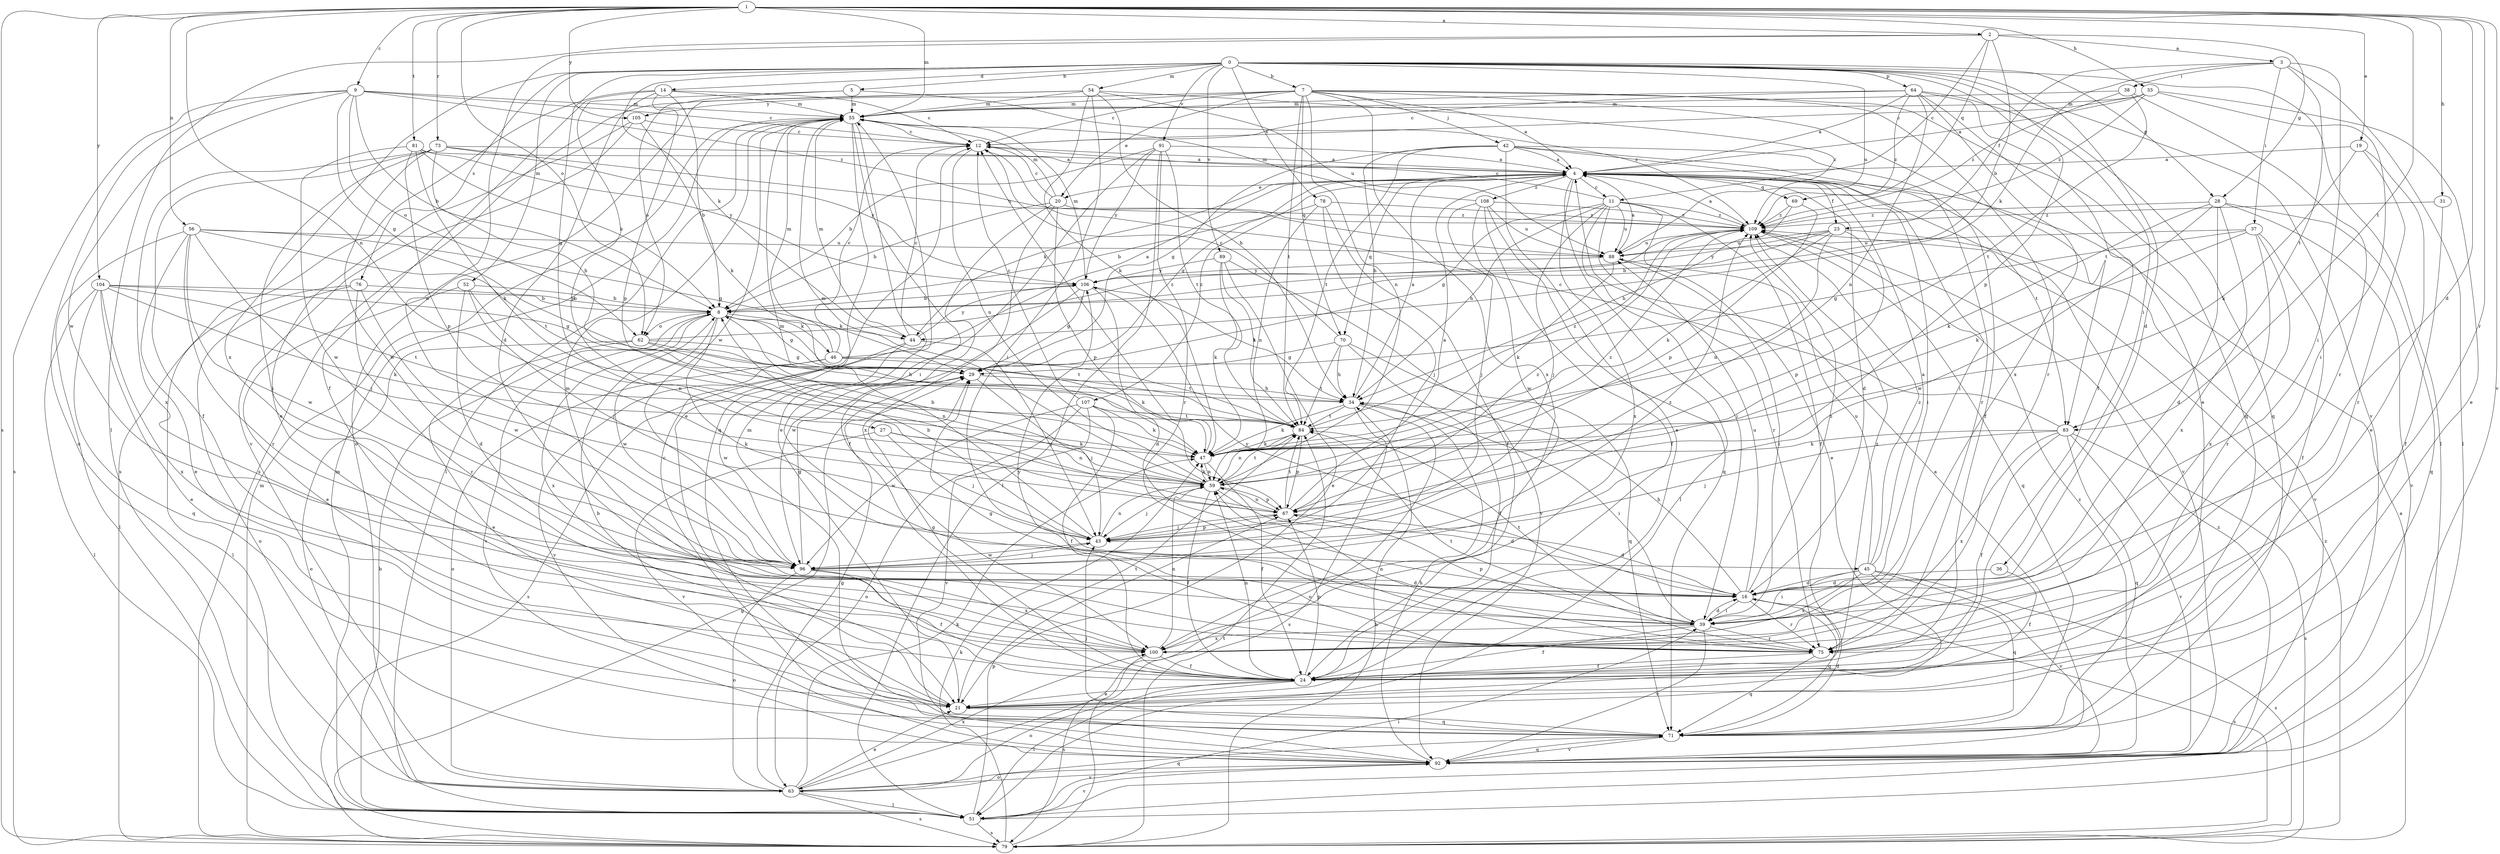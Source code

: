 strict digraph  {
0;
1;
2;
3;
4;
5;
7;
8;
9;
11;
12;
14;
16;
19;
20;
21;
23;
24;
27;
28;
29;
31;
33;
34;
36;
37;
38;
39;
42;
43;
44;
45;
46;
47;
51;
52;
54;
55;
56;
59;
62;
63;
64;
67;
69;
70;
71;
73;
75;
76;
78;
79;
81;
83;
84;
88;
89;
91;
92;
96;
100;
104;
105;
106;
107;
108;
109;
0 -> 5  [label=b];
0 -> 7  [label=b];
0 -> 14  [label=d];
0 -> 16  [label=d];
0 -> 27  [label=g];
0 -> 28  [label=g];
0 -> 36  [label=i];
0 -> 44  [label=k];
0 -> 51  [label=l];
0 -> 52  [label=m];
0 -> 54  [label=m];
0 -> 64  [label=p];
0 -> 67  [label=p];
0 -> 76  [label=s];
0 -> 78  [label=s];
0 -> 88  [label=u];
0 -> 89  [label=v];
0 -> 91  [label=v];
0 -> 92  [label=v];
0 -> 100  [label=x];
1 -> 2  [label=a];
1 -> 9  [label=c];
1 -> 16  [label=d];
1 -> 19  [label=e];
1 -> 31  [label=h];
1 -> 33  [label=h];
1 -> 55  [label=m];
1 -> 56  [label=n];
1 -> 59  [label=n];
1 -> 62  [label=o];
1 -> 73  [label=r];
1 -> 75  [label=r];
1 -> 79  [label=s];
1 -> 81  [label=t];
1 -> 83  [label=t];
1 -> 92  [label=v];
1 -> 104  [label=y];
1 -> 105  [label=y];
2 -> 3  [label=a];
2 -> 8  [label=b];
2 -> 11  [label=c];
2 -> 28  [label=g];
2 -> 51  [label=l];
2 -> 69  [label=q];
2 -> 96  [label=w];
3 -> 23  [label=f];
3 -> 37  [label=i];
3 -> 38  [label=i];
3 -> 39  [label=i];
3 -> 44  [label=k];
3 -> 51  [label=l];
3 -> 83  [label=t];
4 -> 11  [label=c];
4 -> 16  [label=d];
4 -> 20  [label=e];
4 -> 23  [label=f];
4 -> 29  [label=g];
4 -> 39  [label=i];
4 -> 44  [label=k];
4 -> 51  [label=l];
4 -> 69  [label=q];
4 -> 70  [label=q];
4 -> 83  [label=t];
4 -> 92  [label=v];
4 -> 100  [label=x];
4 -> 107  [label=z];
4 -> 108  [label=z];
5 -> 55  [label=m];
5 -> 62  [label=o];
5 -> 67  [label=p];
5 -> 109  [label=z];
7 -> 4  [label=a];
7 -> 12  [label=c];
7 -> 20  [label=e];
7 -> 42  [label=j];
7 -> 55  [label=m];
7 -> 59  [label=n];
7 -> 70  [label=q];
7 -> 71  [label=q];
7 -> 75  [label=r];
7 -> 83  [label=t];
7 -> 84  [label=t];
7 -> 100  [label=x];
7 -> 105  [label=y];
8 -> 29  [label=g];
8 -> 44  [label=k];
8 -> 45  [label=k];
8 -> 46  [label=k];
8 -> 62  [label=o];
8 -> 84  [label=t];
8 -> 92  [label=v];
8 -> 96  [label=w];
8 -> 100  [label=x];
9 -> 8  [label=b];
9 -> 12  [label=c];
9 -> 29  [label=g];
9 -> 55  [label=m];
9 -> 62  [label=o];
9 -> 63  [label=o];
9 -> 79  [label=s];
9 -> 96  [label=w];
9 -> 109  [label=z];
11 -> 12  [label=c];
11 -> 21  [label=e];
11 -> 24  [label=f];
11 -> 29  [label=g];
11 -> 34  [label=h];
11 -> 39  [label=i];
11 -> 43  [label=j];
11 -> 75  [label=r];
11 -> 88  [label=u];
11 -> 109  [label=z];
12 -> 4  [label=a];
12 -> 59  [label=n];
14 -> 12  [label=c];
14 -> 16  [label=d];
14 -> 24  [label=f];
14 -> 47  [label=k];
14 -> 55  [label=m];
14 -> 67  [label=p];
14 -> 79  [label=s];
16 -> 34  [label=h];
16 -> 39  [label=i];
16 -> 71  [label=q];
16 -> 75  [label=r];
16 -> 79  [label=s];
16 -> 88  [label=u];
16 -> 106  [label=y];
16 -> 109  [label=z];
19 -> 4  [label=a];
19 -> 21  [label=e];
19 -> 47  [label=k];
19 -> 75  [label=r];
20 -> 8  [label=b];
20 -> 12  [label=c];
20 -> 24  [label=f];
20 -> 55  [label=m];
20 -> 67  [label=p];
20 -> 100  [label=x];
20 -> 109  [label=z];
21 -> 8  [label=b];
21 -> 71  [label=q];
21 -> 84  [label=t];
23 -> 8  [label=b];
23 -> 47  [label=k];
23 -> 59  [label=n];
23 -> 67  [label=p];
23 -> 88  [label=u];
23 -> 92  [label=v];
23 -> 106  [label=y];
24 -> 21  [label=e];
24 -> 29  [label=g];
24 -> 51  [label=l];
24 -> 59  [label=n];
24 -> 63  [label=o];
24 -> 67  [label=p];
27 -> 43  [label=j];
27 -> 47  [label=k];
27 -> 59  [label=n];
27 -> 92  [label=v];
28 -> 16  [label=d];
28 -> 47  [label=k];
28 -> 71  [label=q];
28 -> 92  [label=v];
28 -> 96  [label=w];
28 -> 100  [label=x];
28 -> 109  [label=z];
29 -> 34  [label=h];
29 -> 43  [label=j];
31 -> 24  [label=f];
31 -> 109  [label=z];
33 -> 4  [label=a];
33 -> 12  [label=c];
33 -> 21  [label=e];
33 -> 39  [label=i];
33 -> 55  [label=m];
33 -> 109  [label=z];
34 -> 4  [label=a];
34 -> 39  [label=i];
34 -> 47  [label=k];
34 -> 63  [label=o];
34 -> 79  [label=s];
34 -> 84  [label=t];
36 -> 16  [label=d];
36 -> 24  [label=f];
37 -> 24  [label=f];
37 -> 29  [label=g];
37 -> 47  [label=k];
37 -> 75  [label=r];
37 -> 88  [label=u];
37 -> 100  [label=x];
38 -> 55  [label=m];
38 -> 75  [label=r];
38 -> 84  [label=t];
38 -> 109  [label=z];
39 -> 16  [label=d];
39 -> 24  [label=f];
39 -> 67  [label=p];
39 -> 75  [label=r];
39 -> 84  [label=t];
39 -> 92  [label=v];
39 -> 100  [label=x];
42 -> 4  [label=a];
42 -> 21  [label=e];
42 -> 24  [label=f];
42 -> 29  [label=g];
42 -> 34  [label=h];
42 -> 39  [label=i];
42 -> 75  [label=r];
42 -> 84  [label=t];
43 -> 8  [label=b];
43 -> 55  [label=m];
43 -> 59  [label=n];
43 -> 67  [label=p];
43 -> 96  [label=w];
44 -> 12  [label=c];
44 -> 43  [label=j];
44 -> 55  [label=m];
44 -> 79  [label=s];
44 -> 96  [label=w];
44 -> 106  [label=y];
45 -> 4  [label=a];
45 -> 16  [label=d];
45 -> 39  [label=i];
45 -> 71  [label=q];
45 -> 79  [label=s];
45 -> 88  [label=u];
45 -> 92  [label=v];
45 -> 100  [label=x];
45 -> 109  [label=z];
46 -> 4  [label=a];
46 -> 12  [label=c];
46 -> 47  [label=k];
46 -> 55  [label=m];
46 -> 63  [label=o];
46 -> 84  [label=t];
46 -> 92  [label=v];
47 -> 12  [label=c];
47 -> 24  [label=f];
47 -> 59  [label=n];
51 -> 8  [label=b];
51 -> 39  [label=i];
51 -> 55  [label=m];
51 -> 67  [label=p];
51 -> 79  [label=s];
51 -> 92  [label=v];
51 -> 109  [label=z];
52 -> 8  [label=b];
52 -> 16  [label=d];
52 -> 21  [label=e];
52 -> 43  [label=j];
52 -> 59  [label=n];
54 -> 34  [label=h];
54 -> 39  [label=i];
54 -> 47  [label=k];
54 -> 55  [label=m];
54 -> 63  [label=o];
54 -> 79  [label=s];
54 -> 88  [label=u];
54 -> 109  [label=z];
55 -> 12  [label=c];
55 -> 21  [label=e];
55 -> 39  [label=i];
55 -> 51  [label=l];
55 -> 71  [label=q];
55 -> 96  [label=w];
56 -> 21  [label=e];
56 -> 29  [label=g];
56 -> 43  [label=j];
56 -> 51  [label=l];
56 -> 75  [label=r];
56 -> 84  [label=t];
56 -> 88  [label=u];
56 -> 96  [label=w];
59 -> 8  [label=b];
59 -> 16  [label=d];
59 -> 24  [label=f];
59 -> 43  [label=j];
59 -> 47  [label=k];
59 -> 55  [label=m];
59 -> 67  [label=p];
59 -> 84  [label=t];
59 -> 109  [label=z];
62 -> 21  [label=e];
62 -> 29  [label=g];
62 -> 34  [label=h];
62 -> 59  [label=n];
62 -> 63  [label=o];
62 -> 109  [label=z];
63 -> 21  [label=e];
63 -> 29  [label=g];
63 -> 47  [label=k];
63 -> 51  [label=l];
63 -> 71  [label=q];
63 -> 79  [label=s];
63 -> 92  [label=v];
63 -> 100  [label=x];
64 -> 4  [label=a];
64 -> 12  [label=c];
64 -> 21  [label=e];
64 -> 24  [label=f];
64 -> 55  [label=m];
64 -> 59  [label=n];
64 -> 71  [label=q];
64 -> 100  [label=x];
64 -> 109  [label=z];
67 -> 4  [label=a];
67 -> 16  [label=d];
67 -> 43  [label=j];
67 -> 59  [label=n];
67 -> 84  [label=t];
67 -> 109  [label=z];
69 -> 34  [label=h];
69 -> 67  [label=p];
69 -> 109  [label=z];
70 -> 12  [label=c];
70 -> 24  [label=f];
70 -> 29  [label=g];
70 -> 34  [label=h];
70 -> 71  [label=q];
70 -> 84  [label=t];
71 -> 16  [label=d];
71 -> 43  [label=j];
71 -> 55  [label=m];
71 -> 92  [label=v];
73 -> 4  [label=a];
73 -> 24  [label=f];
73 -> 34  [label=h];
73 -> 39  [label=i];
73 -> 88  [label=u];
73 -> 96  [label=w];
73 -> 100  [label=x];
73 -> 106  [label=y];
75 -> 24  [label=f];
75 -> 29  [label=g];
75 -> 59  [label=n];
75 -> 71  [label=q];
75 -> 84  [label=t];
75 -> 106  [label=y];
75 -> 109  [label=z];
76 -> 8  [label=b];
76 -> 51  [label=l];
76 -> 63  [label=o];
76 -> 75  [label=r];
76 -> 96  [label=w];
78 -> 8  [label=b];
78 -> 24  [label=f];
78 -> 43  [label=j];
78 -> 59  [label=n];
78 -> 109  [label=z];
79 -> 4  [label=a];
79 -> 29  [label=g];
79 -> 34  [label=h];
79 -> 47  [label=k];
79 -> 55  [label=m];
79 -> 84  [label=t];
79 -> 109  [label=z];
81 -> 4  [label=a];
81 -> 8  [label=b];
81 -> 47  [label=k];
81 -> 67  [label=p];
81 -> 96  [label=w];
81 -> 106  [label=y];
83 -> 12  [label=c];
83 -> 24  [label=f];
83 -> 43  [label=j];
83 -> 47  [label=k];
83 -> 71  [label=q];
83 -> 79  [label=s];
83 -> 92  [label=v];
83 -> 100  [label=x];
84 -> 47  [label=k];
84 -> 59  [label=n];
84 -> 67  [label=p];
84 -> 109  [label=z];
88 -> 4  [label=a];
88 -> 39  [label=i];
88 -> 47  [label=k];
88 -> 106  [label=y];
89 -> 21  [label=e];
89 -> 47  [label=k];
89 -> 84  [label=t];
89 -> 92  [label=v];
89 -> 106  [label=y];
91 -> 4  [label=a];
91 -> 8  [label=b];
91 -> 21  [label=e];
91 -> 51  [label=l];
91 -> 75  [label=r];
91 -> 84  [label=t];
91 -> 106  [label=y];
92 -> 4  [label=a];
92 -> 12  [label=c];
92 -> 34  [label=h];
92 -> 63  [label=o];
92 -> 71  [label=q];
92 -> 109  [label=z];
96 -> 16  [label=d];
96 -> 24  [label=f];
96 -> 29  [label=g];
96 -> 43  [label=j];
96 -> 63  [label=o];
96 -> 100  [label=x];
96 -> 109  [label=z];
100 -> 24  [label=f];
100 -> 55  [label=m];
100 -> 59  [label=n];
100 -> 79  [label=s];
104 -> 8  [label=b];
104 -> 21  [label=e];
104 -> 29  [label=g];
104 -> 47  [label=k];
104 -> 51  [label=l];
104 -> 71  [label=q];
104 -> 84  [label=t];
104 -> 100  [label=x];
105 -> 8  [label=b];
105 -> 12  [label=c];
105 -> 21  [label=e];
105 -> 92  [label=v];
106 -> 8  [label=b];
106 -> 16  [label=d];
106 -> 29  [label=g];
106 -> 34  [label=h];
106 -> 55  [label=m];
106 -> 96  [label=w];
107 -> 12  [label=c];
107 -> 24  [label=f];
107 -> 47  [label=k];
107 -> 63  [label=o];
107 -> 84  [label=t];
107 -> 92  [label=v];
107 -> 96  [label=w];
108 -> 24  [label=f];
108 -> 43  [label=j];
108 -> 55  [label=m];
108 -> 71  [label=q];
108 -> 88  [label=u];
108 -> 96  [label=w];
108 -> 109  [label=z];
109 -> 4  [label=a];
109 -> 71  [label=q];
109 -> 88  [label=u];
}
